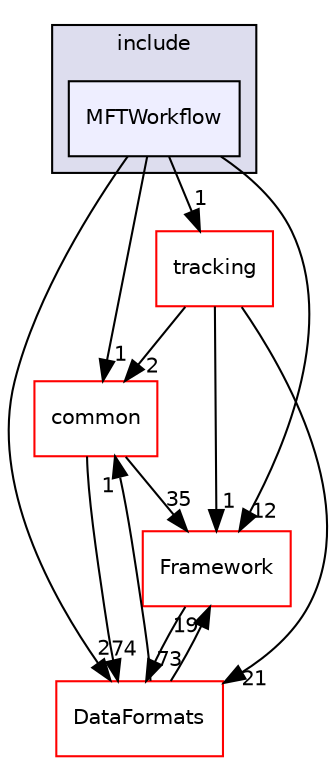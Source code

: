 digraph "/home/travis/build/AliceO2Group/AliceO2/Detectors/ITSMFT/MFT/workflow/include/MFTWorkflow" {
  bgcolor=transparent;
  compound=true
  node [ fontsize="10", fontname="Helvetica"];
  edge [ labelfontsize="10", labelfontname="Helvetica"];
  subgraph clusterdir_d168fbf481e8f7fe2895d8d2e97998ae {
    graph [ bgcolor="#ddddee", pencolor="black", label="include" fontname="Helvetica", fontsize="10", URL="dir_d168fbf481e8f7fe2895d8d2e97998ae.html"]
  dir_629083cb84f2837a95e2190b2cb2ec7f [shape=box, label="MFTWorkflow", style="filled", fillcolor="#eeeeff", pencolor="black", URL="dir_629083cb84f2837a95e2190b2cb2ec7f.html"];
  }
  dir_85bf31a2e8d306e7598ffcb73f8df6bf [shape=box label="common" color="red" URL="dir_85bf31a2e8d306e7598ffcb73f8df6bf.html"];
  dir_0a8d7fd788ce6274650fdef0765535ce [shape=box label="tracking" color="red" URL="dir_0a8d7fd788ce6274650fdef0765535ce.html"];
  dir_bcbb2cf9a3d3d83e5515c82071a07177 [shape=box label="Framework" color="red" URL="dir_bcbb2cf9a3d3d83e5515c82071a07177.html"];
  dir_2171f7ec022c5423887b07c69b2f5b48 [shape=box label="DataFormats" color="red" URL="dir_2171f7ec022c5423887b07c69b2f5b48.html"];
  dir_85bf31a2e8d306e7598ffcb73f8df6bf->dir_bcbb2cf9a3d3d83e5515c82071a07177 [headlabel="35", labeldistance=1.5 headhref="dir_000072_000063.html"];
  dir_85bf31a2e8d306e7598ffcb73f8df6bf->dir_2171f7ec022c5423887b07c69b2f5b48 [headlabel="74", labeldistance=1.5 headhref="dir_000072_000090.html"];
  dir_0a8d7fd788ce6274650fdef0765535ce->dir_85bf31a2e8d306e7598ffcb73f8df6bf [headlabel="2", labeldistance=1.5 headhref="dir_000129_000072.html"];
  dir_0a8d7fd788ce6274650fdef0765535ce->dir_bcbb2cf9a3d3d83e5515c82071a07177 [headlabel="1", labeldistance=1.5 headhref="dir_000129_000063.html"];
  dir_0a8d7fd788ce6274650fdef0765535ce->dir_2171f7ec022c5423887b07c69b2f5b48 [headlabel="21", labeldistance=1.5 headhref="dir_000129_000090.html"];
  dir_629083cb84f2837a95e2190b2cb2ec7f->dir_85bf31a2e8d306e7598ffcb73f8df6bf [headlabel="1", labeldistance=1.5 headhref="dir_000434_000072.html"];
  dir_629083cb84f2837a95e2190b2cb2ec7f->dir_0a8d7fd788ce6274650fdef0765535ce [headlabel="1", labeldistance=1.5 headhref="dir_000434_000129.html"];
  dir_629083cb84f2837a95e2190b2cb2ec7f->dir_bcbb2cf9a3d3d83e5515c82071a07177 [headlabel="12", labeldistance=1.5 headhref="dir_000434_000063.html"];
  dir_629083cb84f2837a95e2190b2cb2ec7f->dir_2171f7ec022c5423887b07c69b2f5b48 [headlabel="2", labeldistance=1.5 headhref="dir_000434_000090.html"];
  dir_bcbb2cf9a3d3d83e5515c82071a07177->dir_2171f7ec022c5423887b07c69b2f5b48 [headlabel="73", labeldistance=1.5 headhref="dir_000063_000090.html"];
  dir_2171f7ec022c5423887b07c69b2f5b48->dir_85bf31a2e8d306e7598ffcb73f8df6bf [headlabel="1", labeldistance=1.5 headhref="dir_000090_000072.html"];
  dir_2171f7ec022c5423887b07c69b2f5b48->dir_bcbb2cf9a3d3d83e5515c82071a07177 [headlabel="19", labeldistance=1.5 headhref="dir_000090_000063.html"];
}
